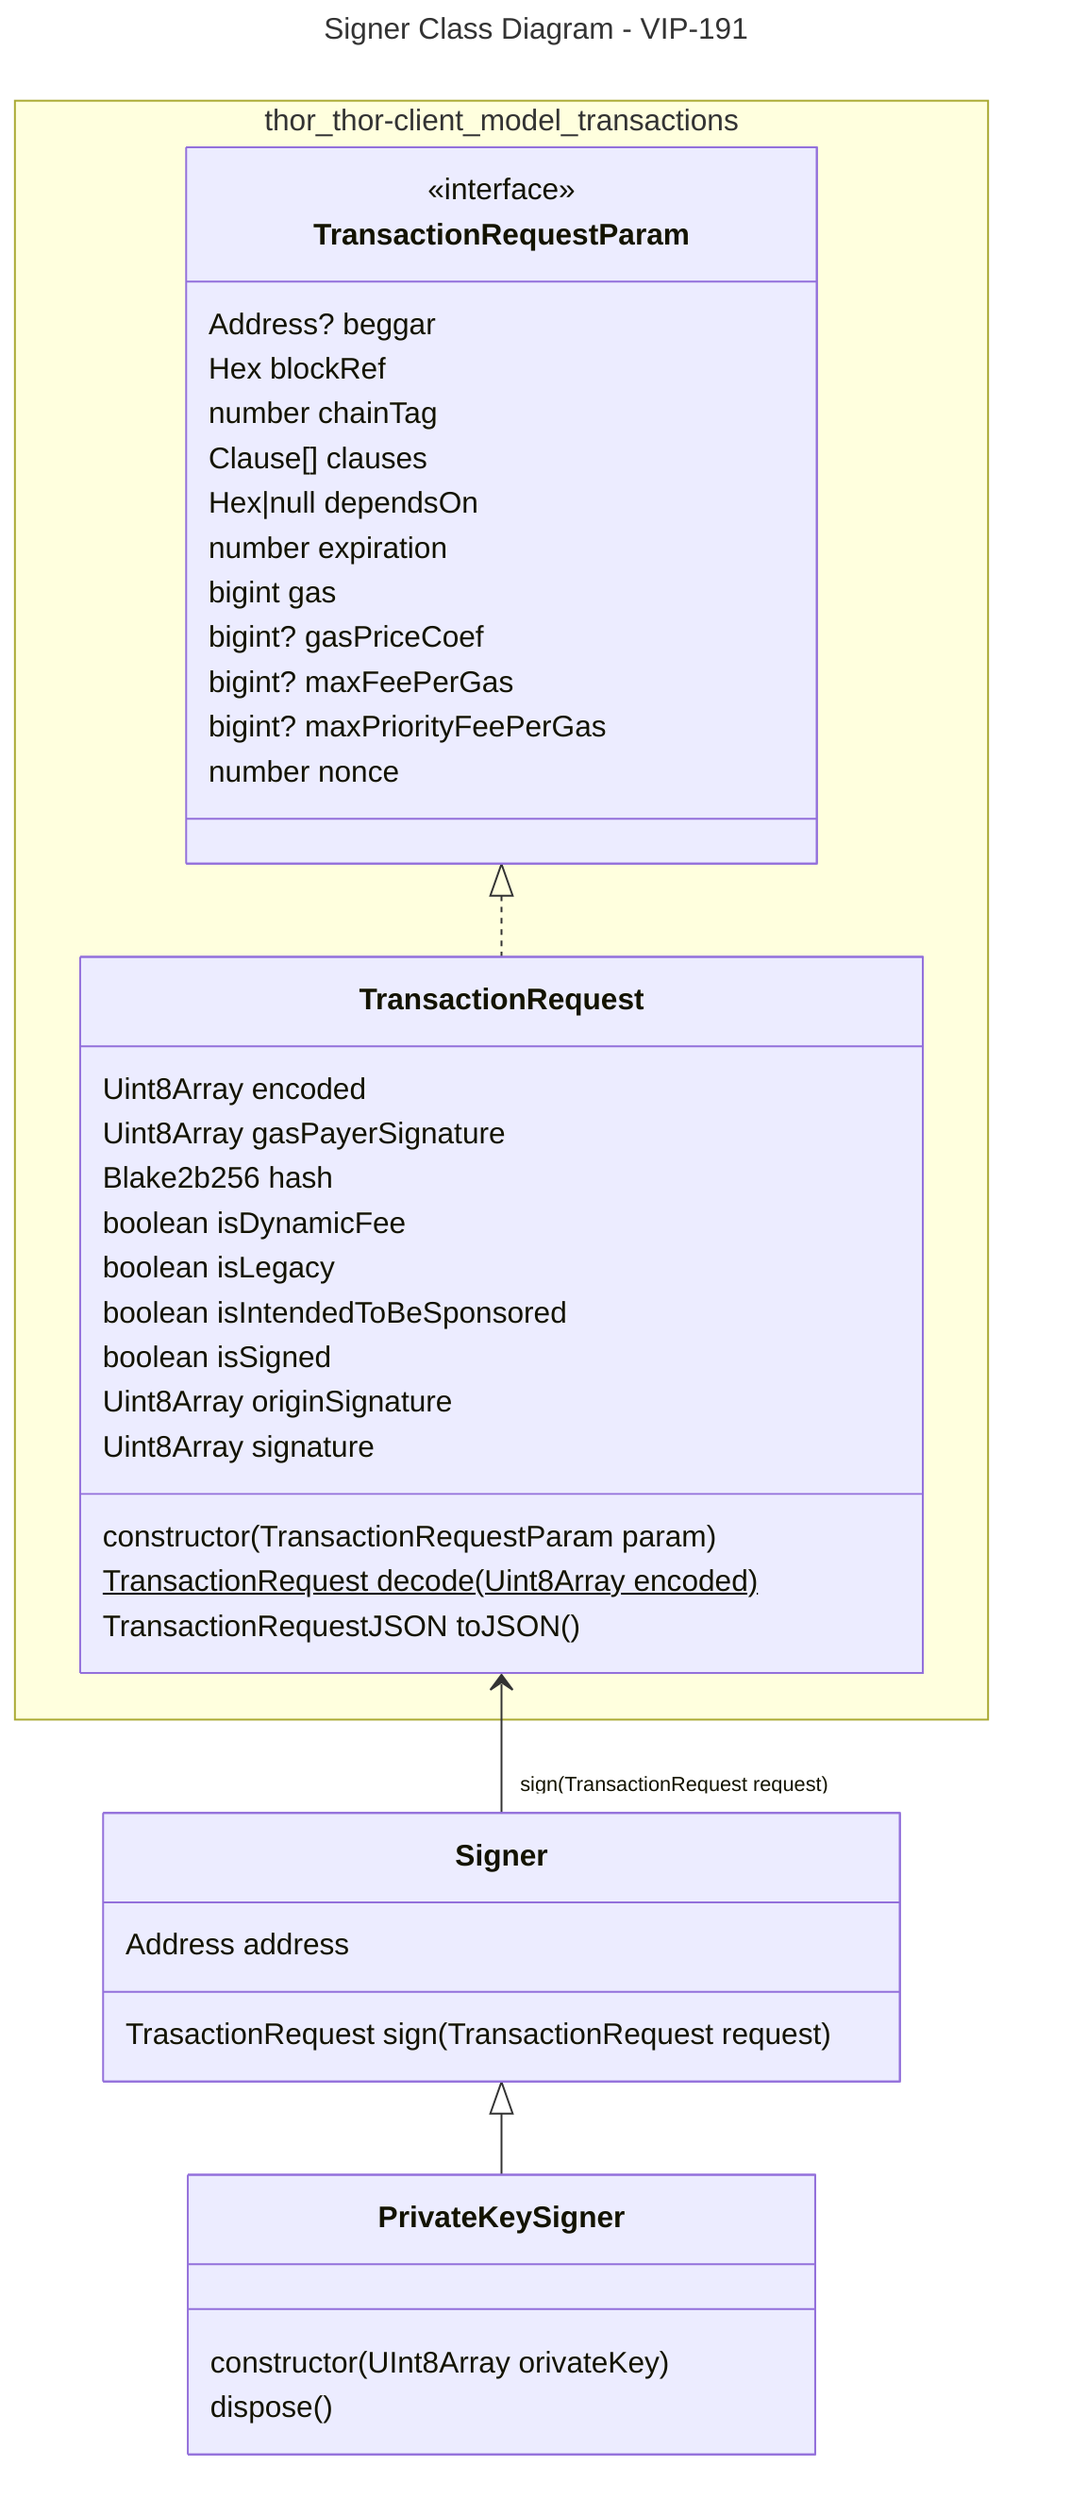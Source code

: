 ---
title: Signer Class Diagram - VIP-191
---
classDiagram
    namespace thor_thor-client_model_transactions {
        class TransactionRequest {
            constructor(TransactionRequestParam param)
            Uint8Array encoded
            Uint8Array gasPayerSignature
            Blake2b256 hash
            boolean isDynamicFee
            boolean isLegacy
            boolean isIntendedToBeSponsored
            boolean isSigned
            Uint8Array originSignature
            Uint8Array signature
            TransactionRequest decode(Uint8Array encoded)$
            TransactionRequestJSON toJSON()
        }
        class TransactionRequestParam {
            <<interface>>
            Address? beggar
            Hex blockRef
            number chainTag
            Clause[] clauses
            Hex|null dependsOn
            number expiration
            bigint gas
            bigint? gasPriceCoef
            bigint? maxFeePerGas
            bigint? maxPriorityFeePerGas
            number nonce
        }
    }
    class Signer {
        Address address
        TrasactionRequest sign(TransactionRequest request)
    }
    class PrivateKeySigner {
        constructor(UInt8Array orivateKey)
        dispose()
    }
    Signer <|-- PrivateKeySigner
    TransactionRequestParam <|.. TransactionRequest
    TransactionRequest <-- "sign(TransactionRequest request)" Signer